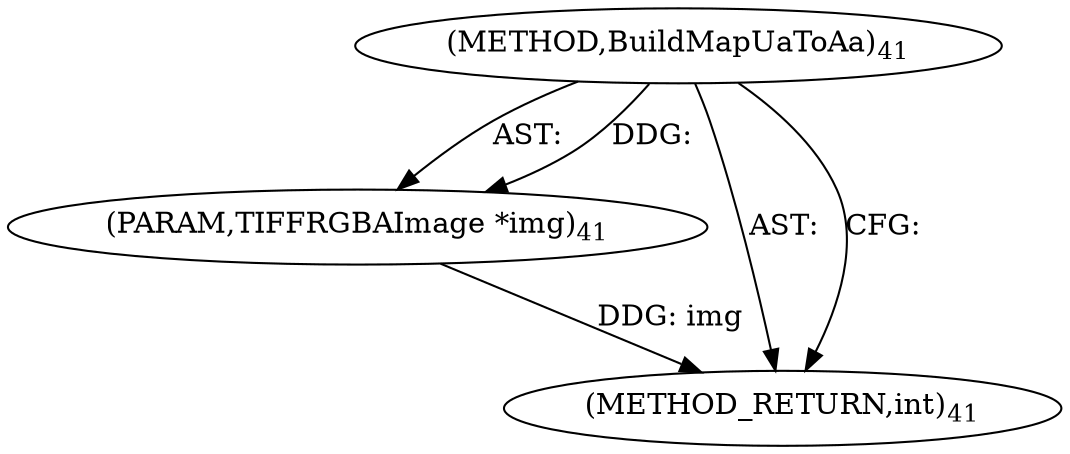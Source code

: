 digraph "BuildMapUaToAa" {  
"45572" [label = <(METHOD,BuildMapUaToAa)<SUB>41</SUB>> ]
"45573" [label = <(PARAM,TIFFRGBAImage *img)<SUB>41</SUB>> ]
"45574" [label = <(METHOD_RETURN,int)<SUB>41</SUB>> ]
  "45572" -> "45573"  [ label = "AST: "] 
  "45572" -> "45574"  [ label = "AST: "] 
  "45572" -> "45574"  [ label = "CFG: "] 
  "45573" -> "45574"  [ label = "DDG: img"] 
  "45572" -> "45573"  [ label = "DDG: "] 
}
